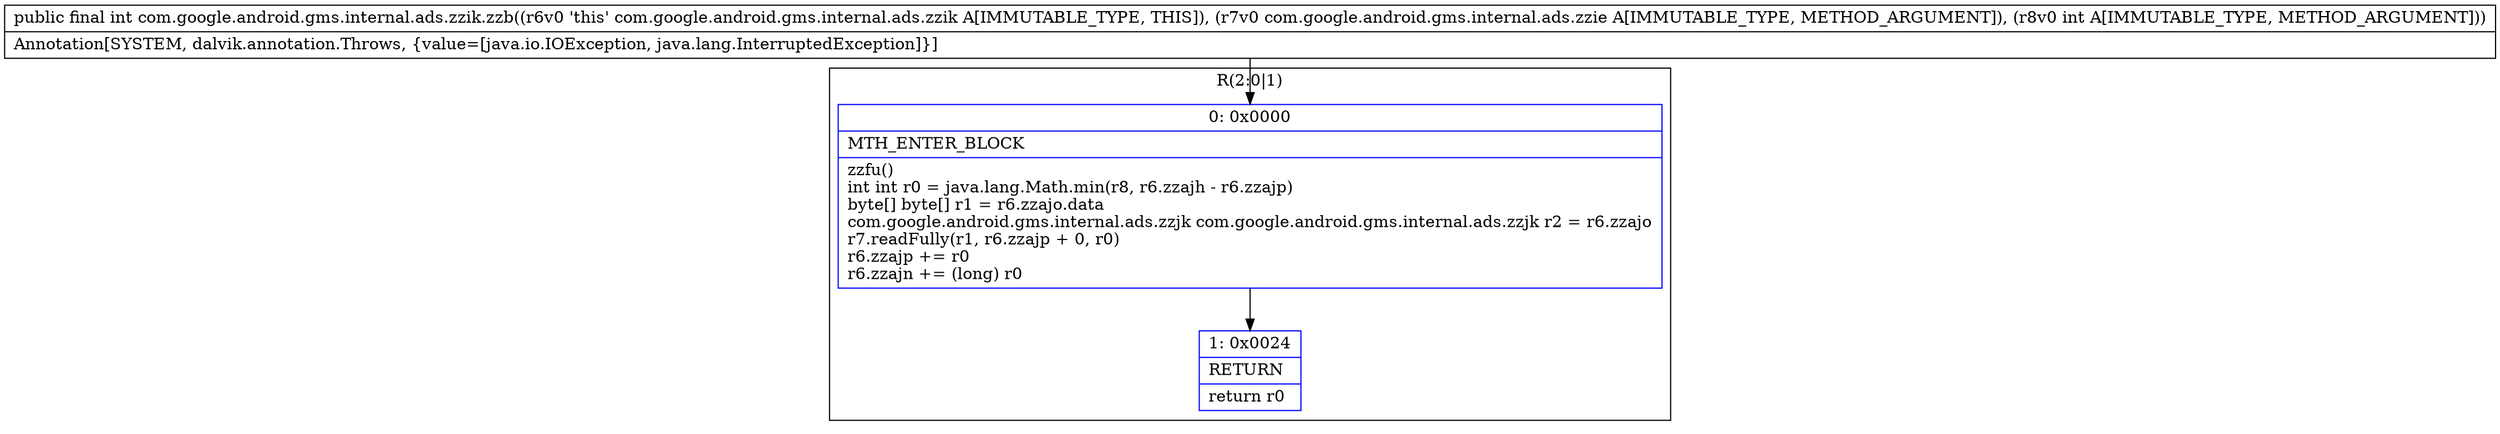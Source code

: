 digraph "CFG forcom.google.android.gms.internal.ads.zzik.zzb(Lcom\/google\/android\/gms\/internal\/ads\/zzie;I)I" {
subgraph cluster_Region_164385465 {
label = "R(2:0|1)";
node [shape=record,color=blue];
Node_0 [shape=record,label="{0\:\ 0x0000|MTH_ENTER_BLOCK\l|zzfu()\lint int r0 = java.lang.Math.min(r8, r6.zzajh \- r6.zzajp)\lbyte[] byte[] r1 = r6.zzajo.data\lcom.google.android.gms.internal.ads.zzjk com.google.android.gms.internal.ads.zzjk r2 = r6.zzajo\lr7.readFully(r1, r6.zzajp + 0, r0)\lr6.zzajp += r0\lr6.zzajn += (long) r0\l}"];
Node_1 [shape=record,label="{1\:\ 0x0024|RETURN\l|return r0\l}"];
}
MethodNode[shape=record,label="{public final int com.google.android.gms.internal.ads.zzik.zzb((r6v0 'this' com.google.android.gms.internal.ads.zzik A[IMMUTABLE_TYPE, THIS]), (r7v0 com.google.android.gms.internal.ads.zzie A[IMMUTABLE_TYPE, METHOD_ARGUMENT]), (r8v0 int A[IMMUTABLE_TYPE, METHOD_ARGUMENT]))  | Annotation[SYSTEM, dalvik.annotation.Throws, \{value=[java.io.IOException, java.lang.InterruptedException]\}]\l}"];
MethodNode -> Node_0;
Node_0 -> Node_1;
}

